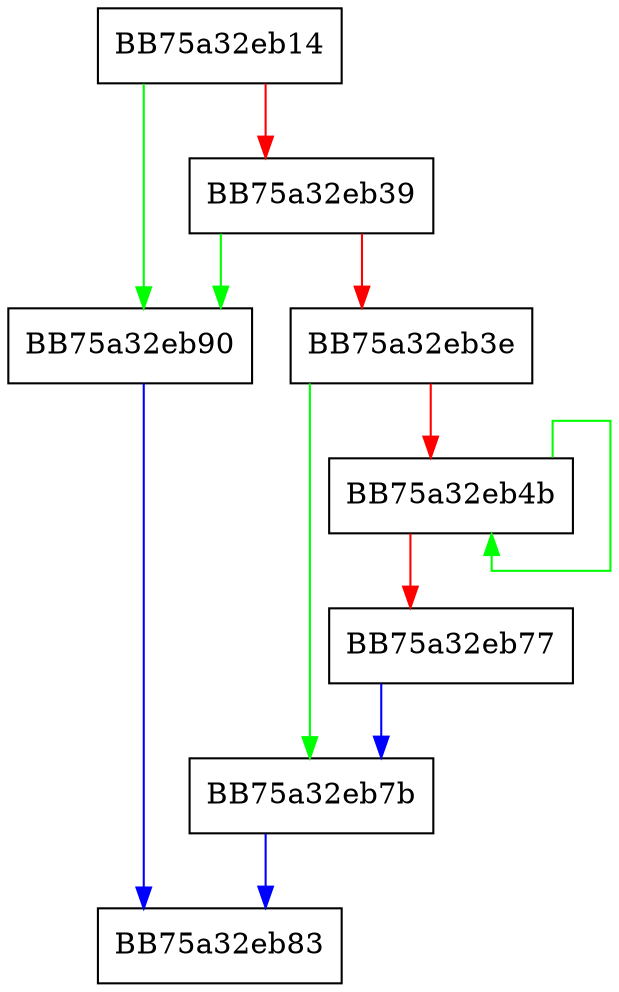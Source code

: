 digraph store_successors {
  node [shape="box"];
  graph [splines=ortho];
  BB75a32eb14 -> BB75a32eb90 [color="green"];
  BB75a32eb14 -> BB75a32eb39 [color="red"];
  BB75a32eb39 -> BB75a32eb90 [color="green"];
  BB75a32eb39 -> BB75a32eb3e [color="red"];
  BB75a32eb3e -> BB75a32eb7b [color="green"];
  BB75a32eb3e -> BB75a32eb4b [color="red"];
  BB75a32eb4b -> BB75a32eb4b [color="green"];
  BB75a32eb4b -> BB75a32eb77 [color="red"];
  BB75a32eb77 -> BB75a32eb7b [color="blue"];
  BB75a32eb7b -> BB75a32eb83 [color="blue"];
  BB75a32eb90 -> BB75a32eb83 [color="blue"];
}